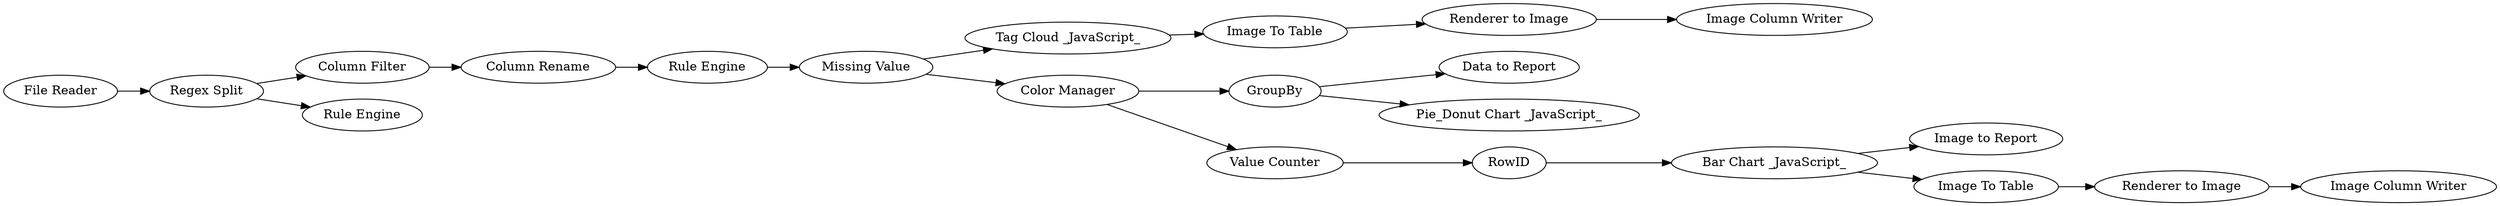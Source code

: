 digraph {
	"-7264294634568870052_21" [label="Renderer to Image"]
	"-7264294634568870052_27" [label="Bar Chart _JavaScript_"]
	"-7264294634568870052_29" [label="Renderer to Image"]
	"-7264294634568870052_33" [label="Data to Report"]
	"-7264294634568870052_34" [label="Image to Report"]
	"-7264294634568870052_1" [label="File Reader"]
	"-7264294634568870052_3" [label="Regex Split"]
	"-7264294634568870052_10" [label=GroupBy]
	"-7264294634568870052_20" [label="Image To Table"]
	"-7264294634568870052_16" [label="Rule Engine"]
	"-7264294634568870052_31" [label="Pie_Donut Chart _JavaScript_"]
	"-7264294634568870052_30" [label="Image Column Writer"]
	"-7264294634568870052_9" [label="Missing Value"]
	"-7264294634568870052_13" [label="Tag Cloud _JavaScript_"]
	"-7264294634568870052_22" [label="Image Column Writer"]
	"-7264294634568870052_11" [label="Value Counter"]
	"-7264294634568870052_7" [label="Column Rename"]
	"-7264294634568870052_28" [label="Image To Table"]
	"-7264294634568870052_23" [label="Color Manager"]
	"-7264294634568870052_26" [label=RowID]
	"-7264294634568870052_6" [label="Column Filter"]
	"-7264294634568870052_32" [label="Rule Engine"]
	"-7264294634568870052_27" -> "-7264294634568870052_34"
	"-7264294634568870052_21" -> "-7264294634568870052_22"
	"-7264294634568870052_1" -> "-7264294634568870052_3"
	"-7264294634568870052_26" -> "-7264294634568870052_27"
	"-7264294634568870052_10" -> "-7264294634568870052_33"
	"-7264294634568870052_23" -> "-7264294634568870052_10"
	"-7264294634568870052_10" -> "-7264294634568870052_31"
	"-7264294634568870052_20" -> "-7264294634568870052_21"
	"-7264294634568870052_9" -> "-7264294634568870052_13"
	"-7264294634568870052_11" -> "-7264294634568870052_26"
	"-7264294634568870052_13" -> "-7264294634568870052_20"
	"-7264294634568870052_3" -> "-7264294634568870052_6"
	"-7264294634568870052_28" -> "-7264294634568870052_29"
	"-7264294634568870052_27" -> "-7264294634568870052_28"
	"-7264294634568870052_23" -> "-7264294634568870052_11"
	"-7264294634568870052_29" -> "-7264294634568870052_30"
	"-7264294634568870052_9" -> "-7264294634568870052_23"
	"-7264294634568870052_16" -> "-7264294634568870052_9"
	"-7264294634568870052_7" -> "-7264294634568870052_16"
	"-7264294634568870052_6" -> "-7264294634568870052_7"
	"-7264294634568870052_3" -> "-7264294634568870052_32"
	rankdir=LR
}
